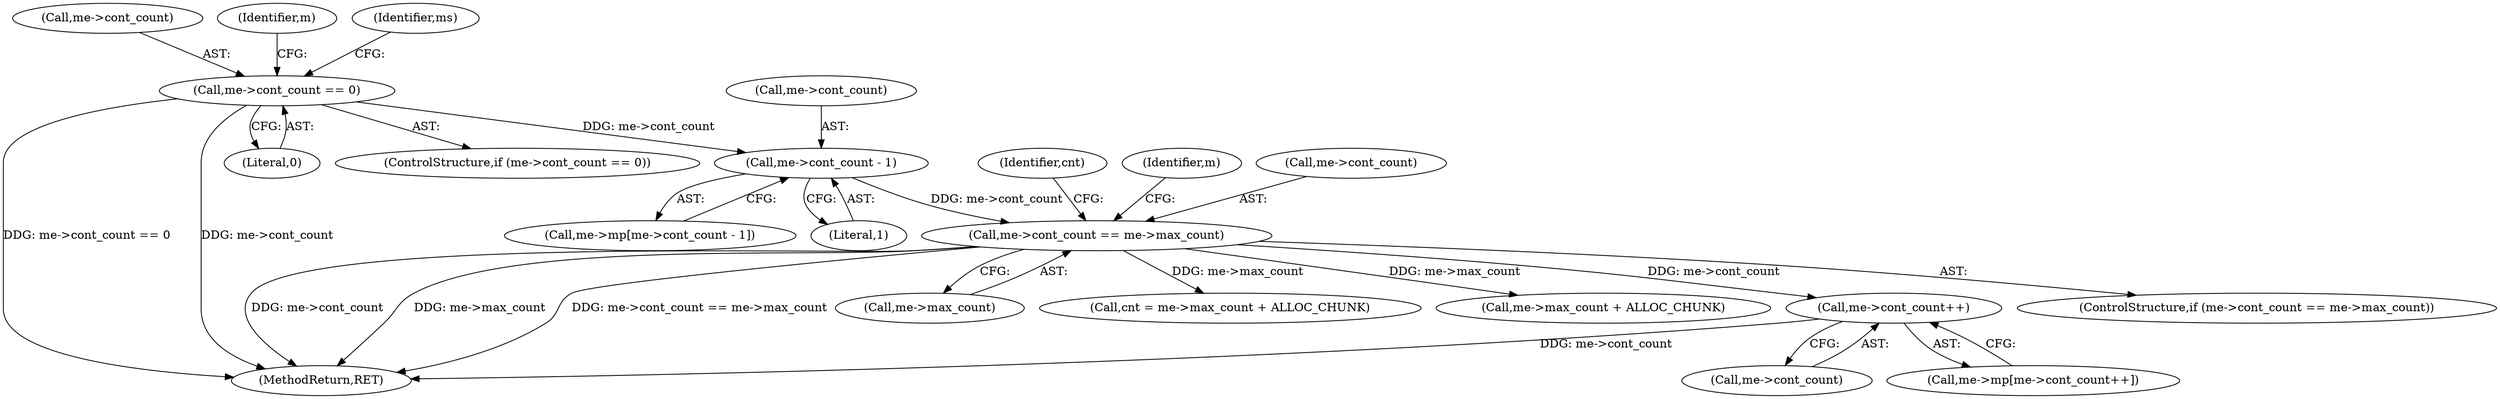 digraph "0_file_4a284c89d6ef11aca34da65da7d673050a5ea320@pointer" {
"1000299" [label="(Call,me->cont_count++)"];
"1000250" [label="(Call,me->cont_count == me->max_count)"];
"1000222" [label="(Call,me->cont_count - 1)"];
"1000203" [label="(Call,me->cont_count == 0)"];
"1000249" [label="(ControlStructure,if (me->cont_count == me->max_count))"];
"1000203" [label="(Call,me->cont_count == 0)"];
"1000300" [label="(Call,me->cont_count)"];
"1001537" [label="(MethodReturn,RET)"];
"1000222" [label="(Call,me->cont_count - 1)"];
"1000295" [label="(Call,me->mp[me->cont_count++])"];
"1000204" [label="(Call,me->cont_count)"];
"1000250" [label="(Call,me->cont_count == me->max_count)"];
"1000218" [label="(Call,me->mp[me->cont_count - 1])"];
"1000226" [label="(Literal,1)"];
"1000261" [label="(Identifier,cnt)"];
"1000299" [label="(Call,me->cont_count++)"];
"1000293" [label="(Identifier,m)"];
"1000223" [label="(Call,me->cont_count)"];
"1000254" [label="(Call,me->max_count)"];
"1000251" [label="(Call,me->cont_count)"];
"1000207" [label="(Literal,0)"];
"1000216" [label="(Identifier,m)"];
"1000260" [label="(Call,cnt = me->max_count + ALLOC_CHUNK)"];
"1000202" [label="(ControlStructure,if (me->cont_count == 0))"];
"1000262" [label="(Call,me->max_count + ALLOC_CHUNK)"];
"1000210" [label="(Identifier,ms)"];
"1000299" -> "1000295"  [label="AST: "];
"1000299" -> "1000300"  [label="CFG: "];
"1000300" -> "1000299"  [label="AST: "];
"1000295" -> "1000299"  [label="CFG: "];
"1000299" -> "1001537"  [label="DDG: me->cont_count"];
"1000250" -> "1000299"  [label="DDG: me->cont_count"];
"1000250" -> "1000249"  [label="AST: "];
"1000250" -> "1000254"  [label="CFG: "];
"1000251" -> "1000250"  [label="AST: "];
"1000254" -> "1000250"  [label="AST: "];
"1000261" -> "1000250"  [label="CFG: "];
"1000293" -> "1000250"  [label="CFG: "];
"1000250" -> "1001537"  [label="DDG: me->cont_count"];
"1000250" -> "1001537"  [label="DDG: me->max_count"];
"1000250" -> "1001537"  [label="DDG: me->cont_count == me->max_count"];
"1000222" -> "1000250"  [label="DDG: me->cont_count"];
"1000250" -> "1000260"  [label="DDG: me->max_count"];
"1000250" -> "1000262"  [label="DDG: me->max_count"];
"1000222" -> "1000218"  [label="AST: "];
"1000222" -> "1000226"  [label="CFG: "];
"1000223" -> "1000222"  [label="AST: "];
"1000226" -> "1000222"  [label="AST: "];
"1000218" -> "1000222"  [label="CFG: "];
"1000203" -> "1000222"  [label="DDG: me->cont_count"];
"1000203" -> "1000202"  [label="AST: "];
"1000203" -> "1000207"  [label="CFG: "];
"1000204" -> "1000203"  [label="AST: "];
"1000207" -> "1000203"  [label="AST: "];
"1000210" -> "1000203"  [label="CFG: "];
"1000216" -> "1000203"  [label="CFG: "];
"1000203" -> "1001537"  [label="DDG: me->cont_count == 0"];
"1000203" -> "1001537"  [label="DDG: me->cont_count"];
}
